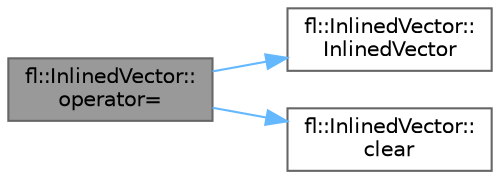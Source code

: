 digraph "fl::InlinedVector::operator="
{
 // INTERACTIVE_SVG=YES
 // LATEX_PDF_SIZE
  bgcolor="transparent";
  edge [fontname=Helvetica,fontsize=10,labelfontname=Helvetica,labelfontsize=10];
  node [fontname=Helvetica,fontsize=10,shape=box,height=0.2,width=0.4];
  rankdir="LR";
  Node1 [id="Node000001",label="fl::InlinedVector::\loperator=",height=0.2,width=0.4,color="gray40", fillcolor="grey60", style="filled", fontcolor="black",tooltip=" "];
  Node1 -> Node2 [id="edge1_Node000001_Node000002",color="steelblue1",style="solid",tooltip=" "];
  Node2 [id="Node000002",label="fl::InlinedVector::\lInlinedVector",height=0.2,width=0.4,color="grey40", fillcolor="white", style="filled",URL="$da/d18/classfl_1_1_inlined_vector_a29a0bf6aeff0b4ae23a713e36fd13ea1.html#a29a0bf6aeff0b4ae23a713e36fd13ea1",tooltip=" "];
  Node1 -> Node3 [id="edge2_Node000001_Node000003",color="steelblue1",style="solid",tooltip=" "];
  Node3 [id="Node000003",label="fl::InlinedVector::\lclear",height=0.2,width=0.4,color="grey40", fillcolor="white", style="filled",URL="$da/d18/classfl_1_1_inlined_vector_ac47d09578b0bafb17d11591de41f2d75.html#ac47d09578b0bafb17d11591de41f2d75",tooltip=" "];
}
